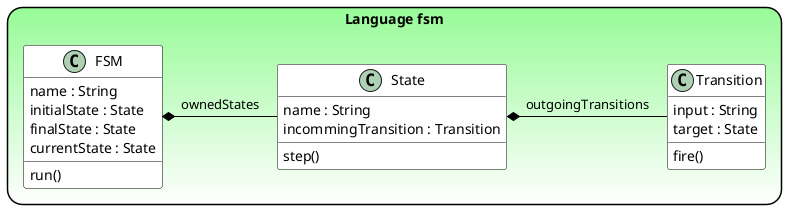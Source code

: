 @startuml
hide stereotype  
skinparam class {
	BackgroundColor White
	ArrowColor Black
	BorderColor Black
}
skinparam package {
	BackgroundColor #PaleGreen-white
	roundCorner 30
	style rectangle
}



package "Language fsm" as language_fsm  {
	  class FSM {
	    name : String
	    initialState : State
	    finalState : State
	    currentState : State
	    run()
	  }
	  class State{
	    name : String
	    incommingTransition : Transition
	    step()
	  }
	  class Transition{
	    input : String
	    target : State
	    fire()
	  }
	  FSM *- State : ownedStates
	  State *- Transition : outgoingTransitions
	
}

@enduml